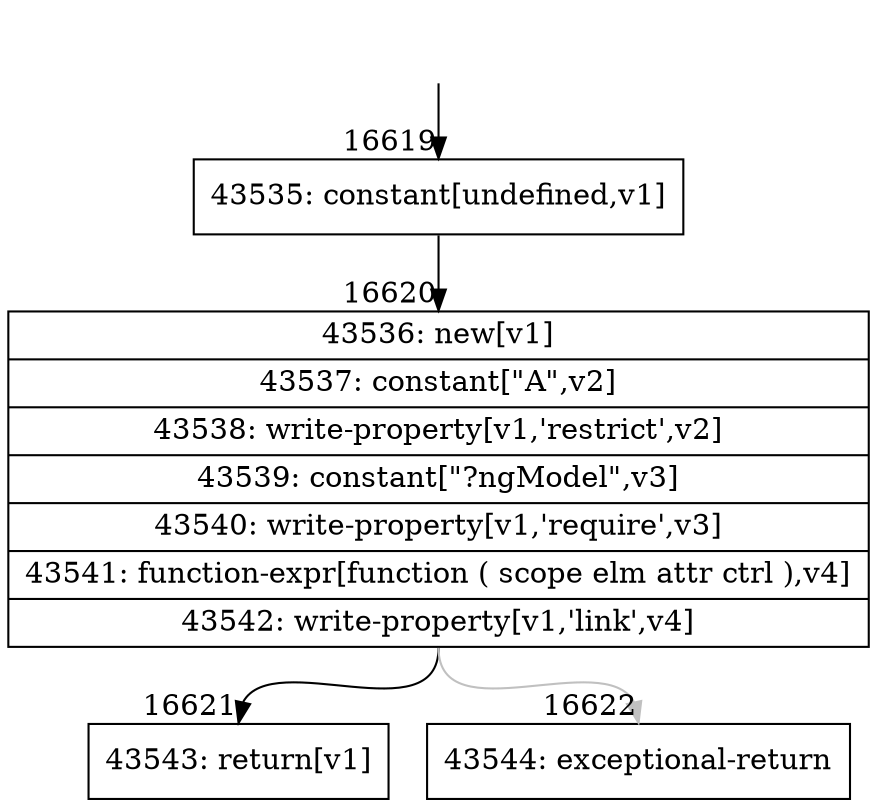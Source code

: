 digraph {
rankdir="TD"
BB_entry1345[shape=none,label=""];
BB_entry1345 -> BB16619 [tailport=s, headport=n, headlabel="    16619"]
BB16619 [shape=record label="{43535: constant[undefined,v1]}" ] 
BB16619 -> BB16620 [tailport=s, headport=n, headlabel="      16620"]
BB16620 [shape=record label="{43536: new[v1]|43537: constant[\"A\",v2]|43538: write-property[v1,'restrict',v2]|43539: constant[\"?ngModel\",v3]|43540: write-property[v1,'require',v3]|43541: function-expr[function ( scope elm attr ctrl ),v4]|43542: write-property[v1,'link',v4]}" ] 
BB16620 -> BB16621 [tailport=s, headport=n, headlabel="      16621"]
BB16620 -> BB16622 [tailport=s, headport=n, color=gray, headlabel="      16622"]
BB16621 [shape=record label="{43543: return[v1]}" ] 
BB16622 [shape=record label="{43544: exceptional-return}" ] 
//#$~ 28342
}
